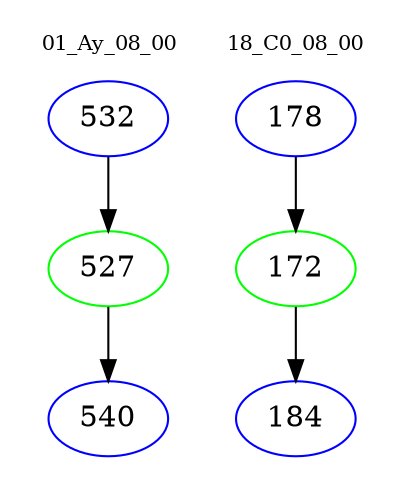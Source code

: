 digraph{
subgraph cluster_0 {
color = white
label = "01_Ay_08_00";
fontsize=10;
T0_532 [label="532", color="blue"]
T0_532 -> T0_527 [color="black"]
T0_527 [label="527", color="green"]
T0_527 -> T0_540 [color="black"]
T0_540 [label="540", color="blue"]
}
subgraph cluster_1 {
color = white
label = "18_C0_08_00";
fontsize=10;
T1_178 [label="178", color="blue"]
T1_178 -> T1_172 [color="black"]
T1_172 [label="172", color="green"]
T1_172 -> T1_184 [color="black"]
T1_184 [label="184", color="blue"]
}
}
